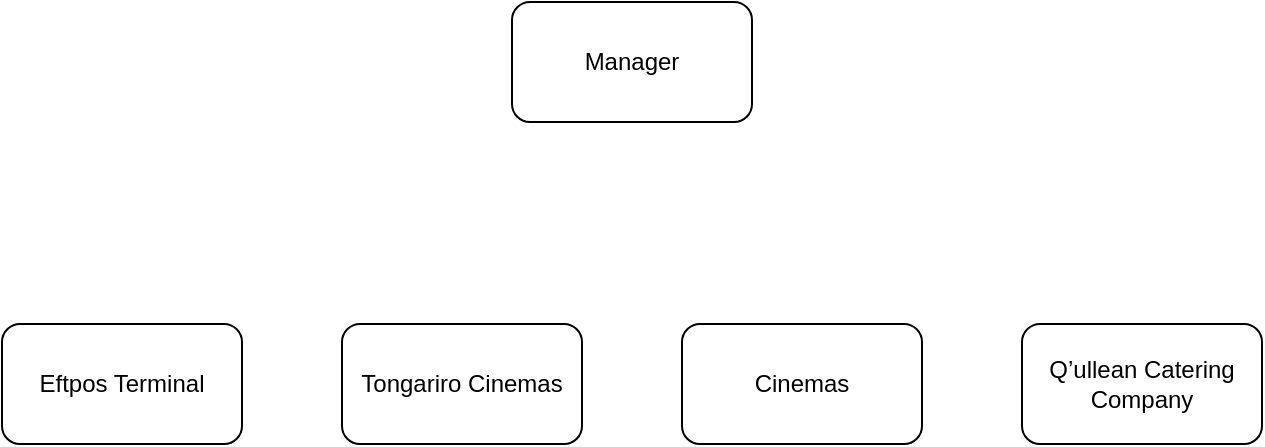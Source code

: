 <mxfile version="24.0.7" type="github">
  <diagram id="R2lEEEUBdFMjLlhIrx00" name="Page-1">
    <mxGraphModel dx="2033" dy="1118" grid="1" gridSize="10" guides="1" tooltips="1" connect="1" arrows="1" fold="1" page="1" pageScale="1" pageWidth="850" pageHeight="1100" math="0" shadow="0" extFonts="Permanent Marker^https://fonts.googleapis.com/css?family=Permanent+Marker">
      <root>
        <mxCell id="0" />
        <mxCell id="1" parent="0" />
        <mxCell id="8xCxOPy6Ok4rO9UpT-np-1" value="Manager" style="rounded=1;whiteSpace=wrap;html=1;" vertex="1" parent="1">
          <mxGeometry x="365" y="139" width="120" height="60" as="geometry" />
        </mxCell>
        <mxCell id="8xCxOPy6Ok4rO9UpT-np-2" value="Eftpos Terminal" style="rounded=1;whiteSpace=wrap;html=1;" vertex="1" parent="1">
          <mxGeometry x="110" y="300" width="120" height="60" as="geometry" />
        </mxCell>
        <mxCell id="8xCxOPy6Ok4rO9UpT-np-3" value="Tongariro Cinemas" style="rounded=1;whiteSpace=wrap;html=1;" vertex="1" parent="1">
          <mxGeometry x="280" y="300" width="120" height="60" as="geometry" />
        </mxCell>
        <mxCell id="8xCxOPy6Ok4rO9UpT-np-4" value="Cinemas" style="rounded=1;whiteSpace=wrap;html=1;" vertex="1" parent="1">
          <mxGeometry x="450" y="300" width="120" height="60" as="geometry" />
        </mxCell>
        <mxCell id="8xCxOPy6Ok4rO9UpT-np-5" value="Q’ullean Catering Company" style="rounded=1;whiteSpace=wrap;html=1;" vertex="1" parent="1">
          <mxGeometry x="620" y="300" width="120" height="60" as="geometry" />
        </mxCell>
      </root>
    </mxGraphModel>
  </diagram>
</mxfile>
